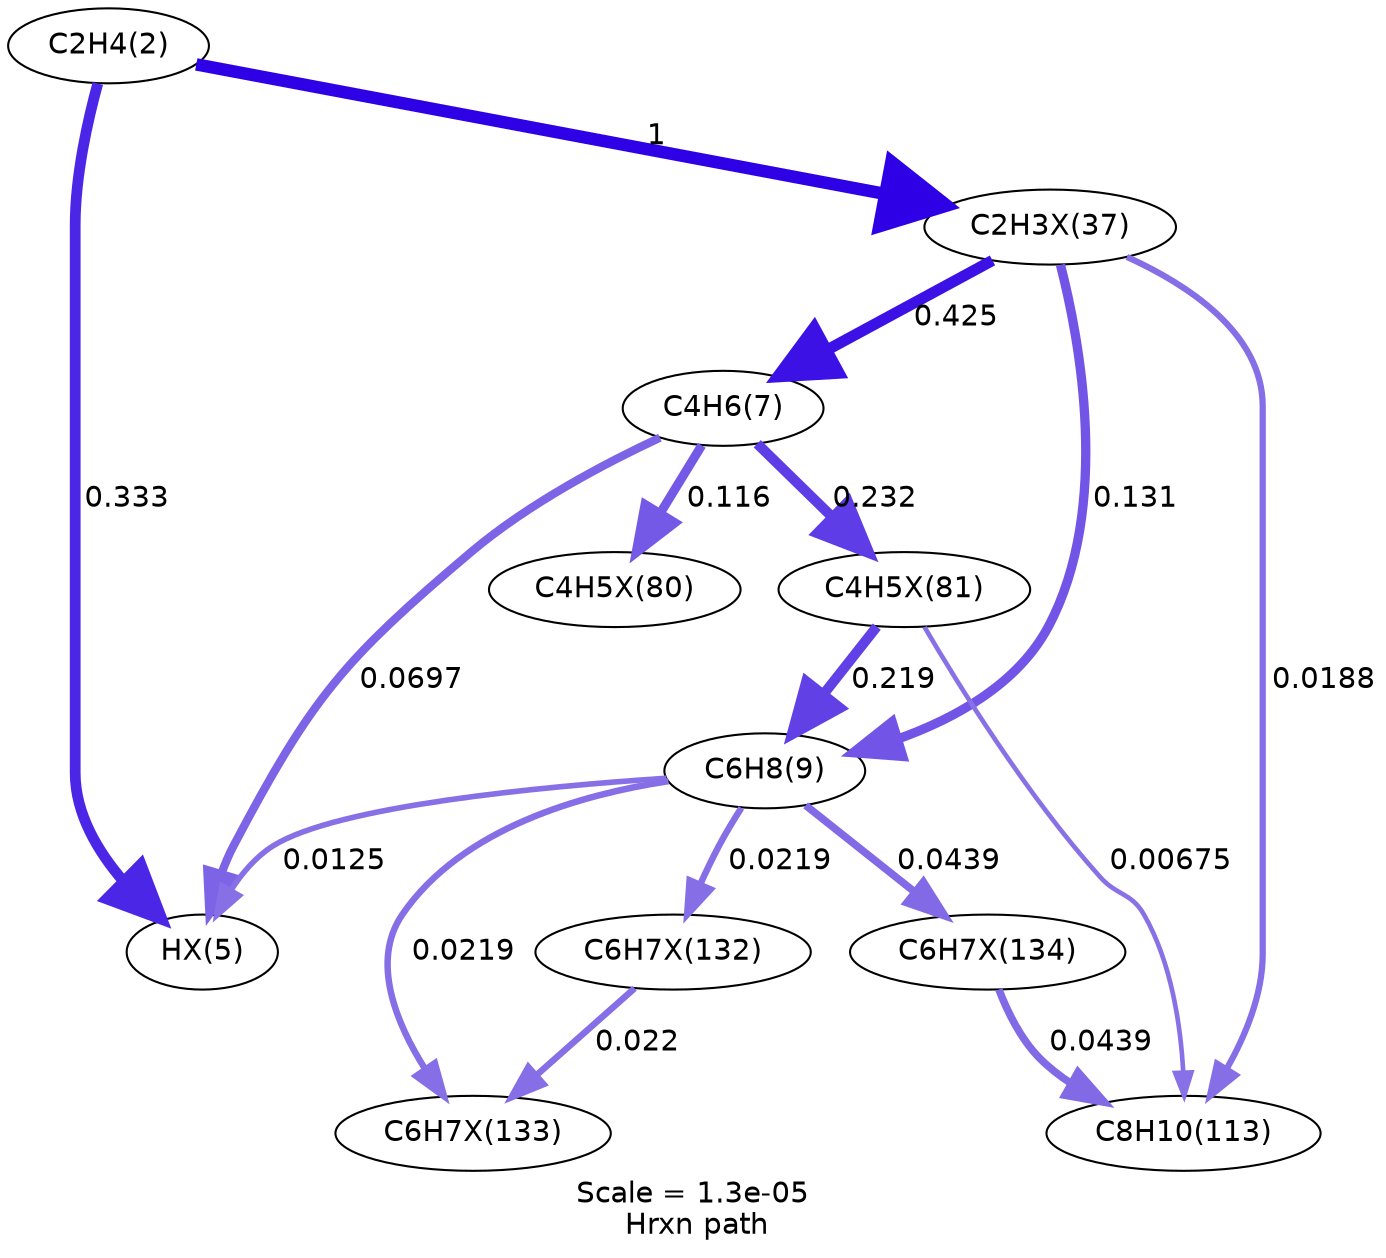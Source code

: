 digraph reaction_paths {
center=1;
s5 -> s38[fontname="Helvetica", style="setlinewidth(5.17)", arrowsize=2.59, color="0.7, 0.833, 0.9"
, label=" 0.333"];
s5 -> s39[fontname="Helvetica", style="setlinewidth(6)", arrowsize=3, color="0.7, 1.5, 0.9"
, label=" 1"];
s8 -> s38[fontname="Helvetica", style="setlinewidth(3.99)", arrowsize=1.99, color="0.7, 0.57, 0.9"
, label=" 0.0697"];
s9 -> s38[fontname="Helvetica", style="setlinewidth(2.69)", arrowsize=1.35, color="0.7, 0.513, 0.9"
, label=" 0.0125"];
s39 -> s8[fontname="Helvetica", style="setlinewidth(5.35)", arrowsize=2.68, color="0.7, 0.925, 0.9"
, label=" 0.425"];
s39 -> s9[fontname="Helvetica", style="setlinewidth(4.47)", arrowsize=2.23, color="0.7, 0.631, 0.9"
, label=" 0.131"];
s39 -> s11[fontname="Helvetica", style="setlinewidth(3)", arrowsize=1.5, color="0.7, 0.519, 0.9"
, label=" 0.0188"];
s8 -> s46[fontname="Helvetica", style="setlinewidth(4.9)", arrowsize=2.45, color="0.7, 0.732, 0.9"
, label=" 0.232"];
s8 -> s45[fontname="Helvetica", style="setlinewidth(4.37)", arrowsize=2.19, color="0.7, 0.616, 0.9"
, label=" 0.116"];
s46 -> s9[fontname="Helvetica", style="setlinewidth(4.85)", arrowsize=2.43, color="0.7, 0.719, 0.9"
, label=" 0.219"];
s46 -> s11[fontname="Helvetica", style="setlinewidth(2.23)", arrowsize=1.11, color="0.7, 0.507, 0.9"
, label=" 0.00675"];
s9 -> s49[fontname="Helvetica", style="setlinewidth(3.64)", arrowsize=1.82, color="0.7, 0.544, 0.9"
, label=" 0.0439"];
s9 -> s48[fontname="Helvetica", style="setlinewidth(3.12)", arrowsize=1.56, color="0.7, 0.522, 0.9"
, label=" 0.0219"];
s9 -> s47[fontname="Helvetica", style="setlinewidth(3.12)", arrowsize=1.56, color="0.7, 0.522, 0.9"
, label=" 0.0219"];
s49 -> s11[fontname="Helvetica", style="setlinewidth(3.64)", arrowsize=1.82, color="0.7, 0.544, 0.9"
, label=" 0.0439"];
s47 -> s48[fontname="Helvetica", style="setlinewidth(3.12)", arrowsize=1.56, color="0.7, 0.522, 0.9"
, label=" 0.022"];
s5 [ fontname="Helvetica", label="C2H4(2)"];
s8 [ fontname="Helvetica", label="C4H6(7)"];
s9 [ fontname="Helvetica", label="C6H8(9)"];
s11 [ fontname="Helvetica", label="C8H10(113)"];
s38 [ fontname="Helvetica", label="HX(5)"];
s39 [ fontname="Helvetica", label="C2H3X(37)"];
s45 [ fontname="Helvetica", label="C4H5X(80)"];
s46 [ fontname="Helvetica", label="C4H5X(81)"];
s47 [ fontname="Helvetica", label="C6H7X(132)"];
s48 [ fontname="Helvetica", label="C6H7X(133)"];
s49 [ fontname="Helvetica", label="C6H7X(134)"];
 label = "Scale = 1.3e-05\l Hrxn path";
 fontname = "Helvetica";
}
